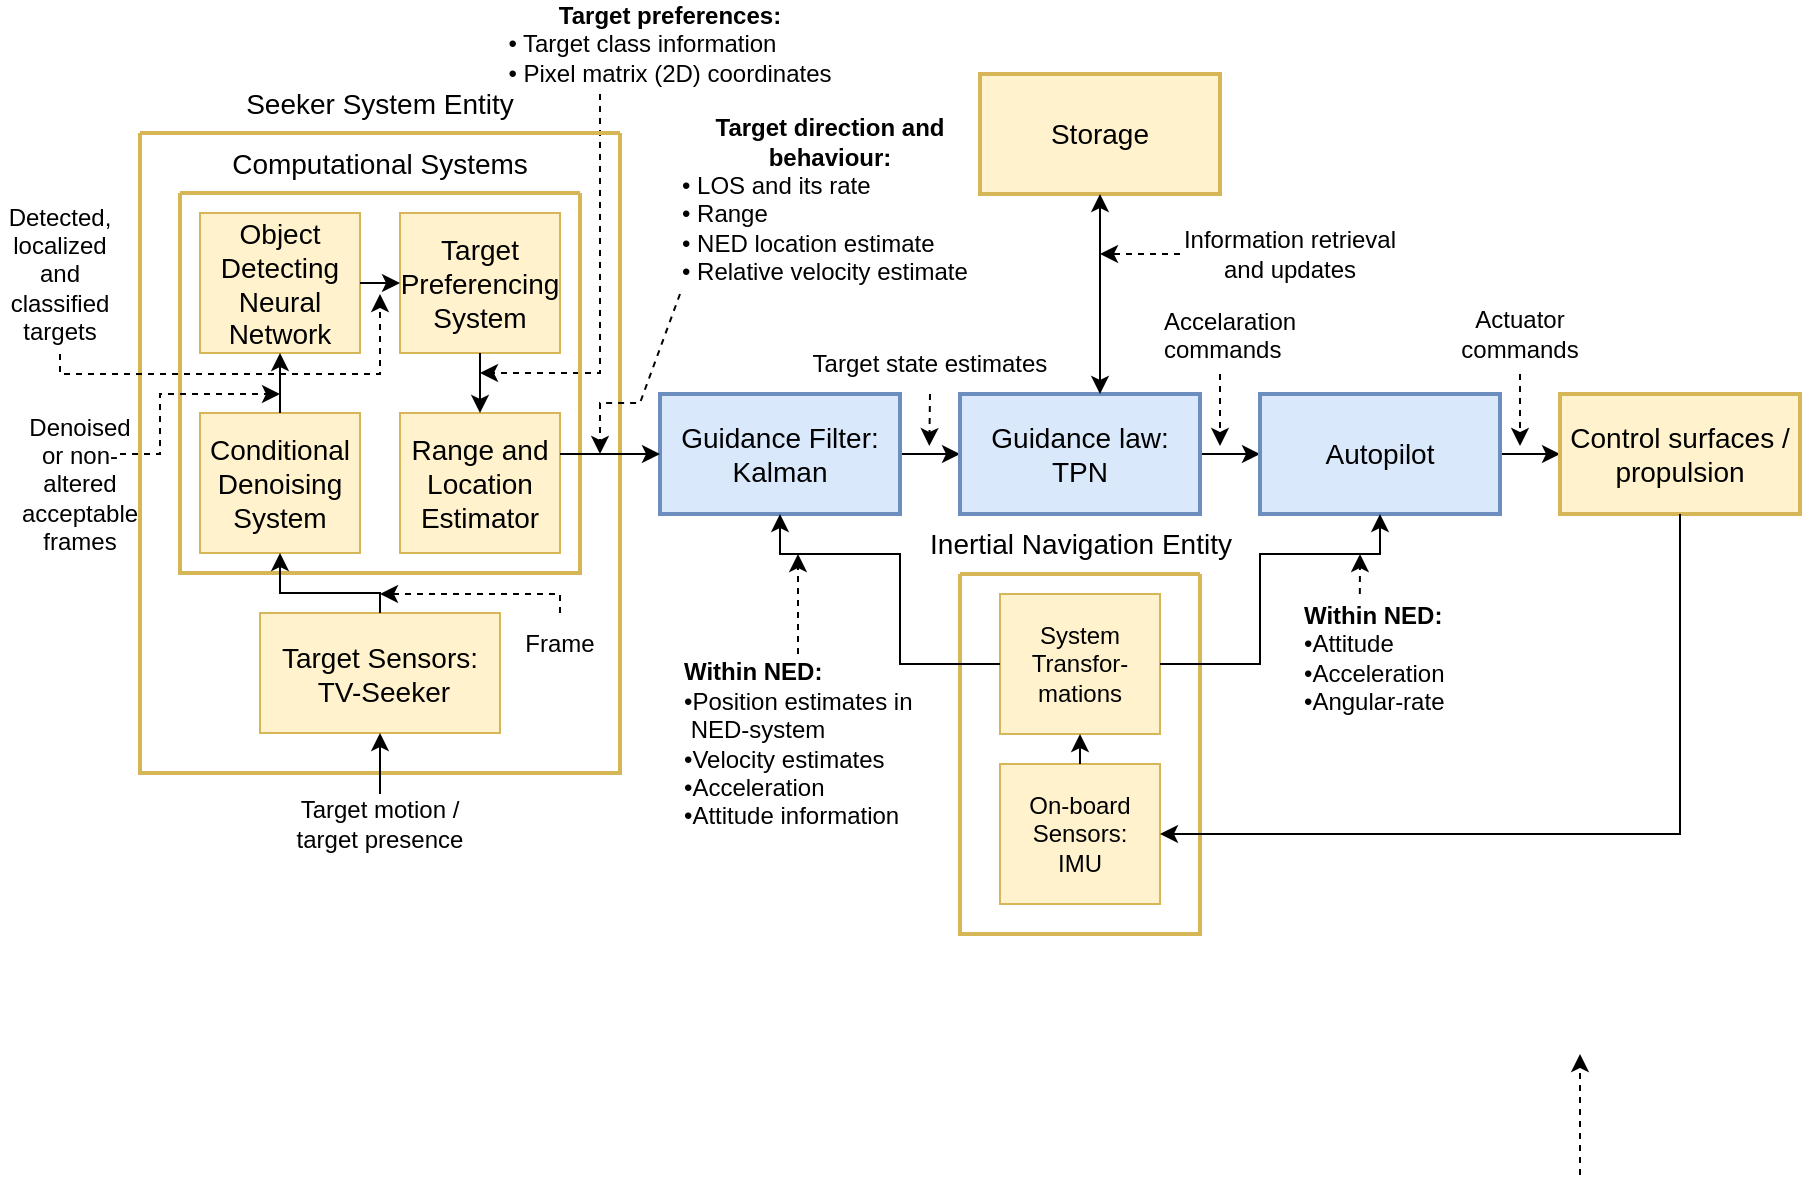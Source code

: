 <mxfile version="24.7.14">
  <diagram name="Page-1" id="WpA0GOzad-FoQttKE3py">
    <mxGraphModel dx="1767" dy="545" grid="1" gridSize="10" guides="1" tooltips="1" connect="1" arrows="1" fold="1" page="1" pageScale="1" pageWidth="850" pageHeight="1100" math="0" shadow="0">
      <root>
        <mxCell id="0" />
        <mxCell id="1" parent="0" />
        <mxCell id="54Sqg8tzMFon0Dzdc4sl-9" value="&lt;div style=&quot;&quot;&gt;&lt;font style=&quot;font-size: 12px;&quot;&gt;&lt;b&gt;Target preferences:&lt;/b&gt;&lt;/font&gt;&lt;/div&gt;&lt;div align=&quot;left&quot;&gt;&lt;font style=&quot;font-size: 12px;&quot;&gt;•&lt;/font&gt;&lt;font style=&quot;font-size: 12px;&quot;&gt; Target class information&lt;/font&gt;&lt;/div&gt;&lt;div align=&quot;left&quot;&gt;&lt;font style=&quot;font-size: 12px;&quot;&gt;• &lt;/font&gt;&lt;font style=&quot;font-size: 12px;&quot;&gt;Pixel matrix (2D) coordinates&lt;br&gt;&lt;/font&gt;&lt;/div&gt;" style="text;html=1;align=center;verticalAlign=middle;whiteSpace=wrap;rounded=0;" parent="1" vertex="1">
          <mxGeometry x="170" y="9.5" width="170" height="30" as="geometry" />
        </mxCell>
        <mxCell id="54Sqg8tzMFon0Dzdc4sl-10" value="&lt;font style=&quot;font-size: 12px;&quot;&gt;Target state estimates&lt;br&gt;&lt;/font&gt;" style="text;html=1;align=center;verticalAlign=middle;whiteSpace=wrap;rounded=0;" parent="1" vertex="1">
          <mxGeometry x="310" y="170" width="150" height="30" as="geometry" />
        </mxCell>
        <mxCell id="54Sqg8tzMFon0Dzdc4sl-14" value="&lt;font style=&quot;font-size: 12px;&quot;&gt;Actuator commands&lt;br&gt;&lt;/font&gt;" style="text;html=1;align=center;verticalAlign=middle;whiteSpace=wrap;rounded=0;" parent="1" vertex="1">
          <mxGeometry x="650" y="155" width="60" height="30" as="geometry" />
        </mxCell>
        <mxCell id="54Sqg8tzMFon0Dzdc4sl-29" value="" style="edgeStyle=orthogonalEdgeStyle;rounded=0;orthogonalLoop=1;jettySize=auto;html=1;" parent="1" source="54Sqg8tzMFon0Dzdc4sl-22" target="54Sqg8tzMFon0Dzdc4sl-23" edge="1">
          <mxGeometry relative="1" as="geometry" />
        </mxCell>
        <mxCell id="54Sqg8tzMFon0Dzdc4sl-22" value="&lt;div style=&quot;font-size: 14px;&quot;&gt;&lt;font style=&quot;font-size: 14px;&quot;&gt;Guidance Filter: &lt;font style=&quot;font-size: 14px;&quot;&gt;Kalman&lt;/font&gt;&lt;br&gt;&lt;/font&gt;&lt;/div&gt;" style="rounded=0;whiteSpace=wrap;html=1;fillColor=#dae8fc;strokeColor=#6c8ebf;strokeWidth=2;" parent="1" vertex="1">
          <mxGeometry x="250" y="200" width="120" height="60" as="geometry" />
        </mxCell>
        <mxCell id="54Sqg8tzMFon0Dzdc4sl-30" value="" style="edgeStyle=orthogonalEdgeStyle;rounded=0;orthogonalLoop=1;jettySize=auto;html=1;" parent="1" source="54Sqg8tzMFon0Dzdc4sl-23" target="54Sqg8tzMFon0Dzdc4sl-24" edge="1">
          <mxGeometry relative="1" as="geometry" />
        </mxCell>
        <mxCell id="54Sqg8tzMFon0Dzdc4sl-23" value="&lt;div&gt;&lt;font style=&quot;font-size: 14px;&quot;&gt;Guidance law:&lt;/font&gt;&lt;/div&gt;&lt;div&gt;&lt;font style=&quot;font-size: 14px;&quot;&gt;TPN&lt;/font&gt;&lt;/div&gt;" style="rounded=0;whiteSpace=wrap;html=1;fillColor=#dae8fc;strokeColor=#6c8ebf;strokeWidth=2;" parent="1" vertex="1">
          <mxGeometry x="400" y="200" width="120" height="60" as="geometry" />
        </mxCell>
        <mxCell id="54Sqg8tzMFon0Dzdc4sl-31" value="" style="edgeStyle=orthogonalEdgeStyle;rounded=0;orthogonalLoop=1;jettySize=auto;html=1;" parent="1" source="54Sqg8tzMFon0Dzdc4sl-24" target="54Sqg8tzMFon0Dzdc4sl-27" edge="1">
          <mxGeometry relative="1" as="geometry" />
        </mxCell>
        <mxCell id="54Sqg8tzMFon0Dzdc4sl-24" value="&lt;font style=&quot;font-size: 14px;&quot;&gt;Autopilot&lt;/font&gt;" style="rounded=0;whiteSpace=wrap;html=1;fillColor=#dae8fc;strokeColor=#6c8ebf;strokeWidth=2;" parent="1" vertex="1">
          <mxGeometry x="550" y="200" width="120" height="60" as="geometry" />
        </mxCell>
        <mxCell id="54Sqg8tzMFon0Dzdc4sl-27" value="&lt;font style=&quot;font-size: 14px;&quot;&gt;Control surfaces / propulsion&lt;br&gt;&lt;/font&gt;" style="rounded=0;whiteSpace=wrap;html=1;fillColor=#fff2cc;strokeColor=#d6b656;strokeWidth=2;" parent="1" vertex="1">
          <mxGeometry x="700" y="200" width="120" height="60" as="geometry" />
        </mxCell>
        <mxCell id="54Sqg8tzMFon0Dzdc4sl-40" value="" style="html=1;labelBackgroundColor=#ffffff;startArrow=none;startFill=0;startSize=6;endArrow=classic;endFill=1;endSize=6;jettySize=auto;orthogonalLoop=1;strokeWidth=1;dashed=1;fontSize=14;rounded=0;exitX=0.5;exitY=1;exitDx=0;exitDy=0;" parent="1" source="54Sqg8tzMFon0Dzdc4sl-10" edge="1">
          <mxGeometry width="60" height="60" relative="1" as="geometry">
            <mxPoint x="385" y="140" as="sourcePoint" />
            <mxPoint x="384.66" y="226" as="targetPoint" />
          </mxGeometry>
        </mxCell>
        <mxCell id="54Sqg8tzMFon0Dzdc4sl-41" value="" style="html=1;labelBackgroundColor=#ffffff;startArrow=none;startFill=0;startSize=6;endArrow=classic;endFill=1;endSize=6;jettySize=auto;orthogonalLoop=1;strokeWidth=1;dashed=1;fontSize=14;rounded=0;" parent="1" edge="1">
          <mxGeometry width="60" height="60" relative="1" as="geometry">
            <mxPoint x="530" y="190" as="sourcePoint" />
            <mxPoint x="530" y="226" as="targetPoint" />
          </mxGeometry>
        </mxCell>
        <mxCell id="54Sqg8tzMFon0Dzdc4sl-43" value="" style="html=1;labelBackgroundColor=#ffffff;startArrow=none;startFill=0;startSize=6;endArrow=classic;endFill=1;endSize=6;jettySize=auto;orthogonalLoop=1;strokeWidth=1;dashed=1;fontSize=14;rounded=0;" parent="1" edge="1">
          <mxGeometry width="60" height="60" relative="1" as="geometry">
            <mxPoint x="680" y="190" as="sourcePoint" />
            <mxPoint x="680" y="226" as="targetPoint" />
          </mxGeometry>
        </mxCell>
        <mxCell id="54Sqg8tzMFon0Dzdc4sl-44" value="&lt;div style=&quot;&quot;&gt;&lt;font style=&quot;font-size: 12px;&quot;&gt;Accelaration&lt;/font&gt;&lt;/div&gt;&lt;div style=&quot;&quot;&gt;&lt;font style=&quot;font-size: 12px;&quot;&gt;commands&lt;/font&gt;&lt;/div&gt;" style="text;whiteSpace=wrap;html=1;" parent="1" vertex="1">
          <mxGeometry x="500" y="150" width="160" height="40" as="geometry" />
        </mxCell>
        <mxCell id="54Sqg8tzMFon0Dzdc4sl-56" value="" style="html=1;labelBackgroundColor=#ffffff;startArrow=none;startFill=0;startSize=6;endArrow=classic;endFill=1;endSize=6;jettySize=auto;orthogonalLoop=1;strokeWidth=1;dashed=1;fontSize=14;rounded=0;" parent="1" edge="1">
          <mxGeometry width="60" height="60" relative="1" as="geometry">
            <mxPoint x="220" y="50" as="sourcePoint" />
            <mxPoint x="160" y="189.5" as="targetPoint" />
            <Array as="points">
              <mxPoint x="220" y="189.5" />
            </Array>
          </mxGeometry>
        </mxCell>
        <mxCell id="PKmfZwK_7ZfOv0ya9gpD-3" value="&lt;font style=&quot;font-size: 14px;&quot;&gt;Storage&lt;br&gt;&lt;/font&gt;" style="rounded=0;whiteSpace=wrap;html=1;fillColor=#fff2cc;strokeColor=#d6b656;strokeWidth=2;" parent="1" vertex="1">
          <mxGeometry x="410" y="40" width="120" height="60" as="geometry" />
        </mxCell>
        <mxCell id="PKmfZwK_7ZfOv0ya9gpD-4" value="" style="endArrow=classic;startArrow=classic;html=1;rounded=0;" parent="1" edge="1">
          <mxGeometry width="50" height="50" relative="1" as="geometry">
            <mxPoint x="470" y="200" as="sourcePoint" />
            <mxPoint x="470" y="100" as="targetPoint" />
          </mxGeometry>
        </mxCell>
        <mxCell id="PKmfZwK_7ZfOv0ya9gpD-7" value="&lt;font style=&quot;font-size: 12px;&quot;&gt;Information retrieval and updates&lt;/font&gt;" style="text;html=1;align=center;verticalAlign=middle;whiteSpace=wrap;rounded=0;" parent="1" vertex="1">
          <mxGeometry x="510" y="110" width="110" height="40" as="geometry" />
        </mxCell>
        <mxCell id="ExMykXHlMgDT4OGUS_yV-2" value="&lt;font style=&quot;font-size: 14px;&quot;&gt;Seeker System Entity&lt;/font&gt;" style="text;html=1;align=center;verticalAlign=middle;whiteSpace=wrap;rounded=0;" parent="1" vertex="1">
          <mxGeometry x="30" y="39.5" width="160" height="30" as="geometry" />
        </mxCell>
        <mxCell id="ExMykXHlMgDT4OGUS_yV-17" value="" style="swimlane;startSize=0;strokeColor=#D6B656;fillColor=#FFF2CC;strokeWidth=2;" parent="1" vertex="1">
          <mxGeometry x="-10" y="69.5" width="240" height="320" as="geometry" />
        </mxCell>
        <mxCell id="54Sqg8tzMFon0Dzdc4sl-21" value="&lt;div&gt;&lt;font style=&quot;font-size: 14px;&quot;&gt;Target Sensors:&lt;/font&gt;&lt;/div&gt;&lt;div&gt;&lt;font style=&quot;font-size: 14px;&quot;&gt;&amp;nbsp;TV-Seeker&lt;br&gt;&lt;/font&gt;&lt;/div&gt;" style="rounded=0;whiteSpace=wrap;html=1;fillColor=#fff2cc;strokeColor=#d6b656;" parent="ExMykXHlMgDT4OGUS_yV-17" vertex="1">
          <mxGeometry x="60" y="240" width="120" height="60" as="geometry" />
        </mxCell>
        <mxCell id="PKmfZwK_7ZfOv0ya9gpD-1" value="" style="swimlane;startSize=0;strokeColor=#D6B656;fillColor=#FFF2CC;strokeWidth=2;" parent="ExMykXHlMgDT4OGUS_yV-17" vertex="1">
          <mxGeometry x="20" y="30" width="200" height="190" as="geometry" />
        </mxCell>
        <mxCell id="7CnAxa_aO4q5RgfNxw4t-10" value="&lt;font style=&quot;font-size: 14px;&quot;&gt;Conditional Denoising System&lt;/font&gt;" style="rounded=0;whiteSpace=wrap;html=1;fillColor=#fff2cc;strokeColor=#d6b656;" parent="PKmfZwK_7ZfOv0ya9gpD-1" vertex="1">
          <mxGeometry x="10" y="110" width="80" height="70" as="geometry" />
        </mxCell>
        <mxCell id="7CnAxa_aO4q5RgfNxw4t-11" value="&lt;font style=&quot;font-size: 14px;&quot;&gt;Target Preferencing System&lt;/font&gt;" style="rounded=0;whiteSpace=wrap;html=1;fillColor=#fff2cc;strokeColor=#d6b656;" parent="PKmfZwK_7ZfOv0ya9gpD-1" vertex="1">
          <mxGeometry x="110" y="10" width="80" height="70" as="geometry" />
        </mxCell>
        <mxCell id="7CnAxa_aO4q5RgfNxw4t-12" value="&lt;div style=&quot;font-size: 14px;&quot;&gt;&lt;font style=&quot;font-size: 14px;&quot;&gt;Range and Location&lt;/font&gt;&lt;/div&gt;&lt;div style=&quot;font-size: 14px;&quot;&gt;&lt;font style=&quot;font-size: 14px;&quot;&gt;&lt;font style=&quot;font-size: 14px;&quot;&gt;Estimator&lt;/font&gt;&lt;br&gt;&lt;/font&gt;&lt;/div&gt;" style="rounded=0;whiteSpace=wrap;html=1;fillColor=#fff2cc;strokeColor=#d6b656;" parent="PKmfZwK_7ZfOv0ya9gpD-1" vertex="1">
          <mxGeometry x="110" y="110" width="80" height="70" as="geometry" />
        </mxCell>
        <mxCell id="7CnAxa_aO4q5RgfNxw4t-9" value="&lt;font style=&quot;font-size: 14px;&quot;&gt;Object Detecting Neural Network&lt;/font&gt;" style="rounded=0;whiteSpace=wrap;html=1;fillColor=#fff2cc;strokeColor=#d6b656;" parent="PKmfZwK_7ZfOv0ya9gpD-1" vertex="1">
          <mxGeometry x="10" y="10" width="80" height="70" as="geometry" />
        </mxCell>
        <mxCell id="7CnAxa_aO4q5RgfNxw4t-15" value="" style="endArrow=classic;html=1;rounded=0;entryX=0.5;entryY=1;entryDx=0;entryDy=0;exitX=0.5;exitY=0;exitDx=0;exitDy=0;" parent="PKmfZwK_7ZfOv0ya9gpD-1" source="7CnAxa_aO4q5RgfNxw4t-10" target="7CnAxa_aO4q5RgfNxw4t-9" edge="1">
          <mxGeometry width="50" height="50" relative="1" as="geometry">
            <mxPoint x="-90" y="200" as="sourcePoint" />
            <mxPoint x="-40" y="150" as="targetPoint" />
          </mxGeometry>
        </mxCell>
        <mxCell id="7CnAxa_aO4q5RgfNxw4t-16" value="" style="endArrow=classic;html=1;rounded=0;entryX=0;entryY=0.5;entryDx=0;entryDy=0;exitX=1;exitY=0.5;exitDx=0;exitDy=0;" parent="PKmfZwK_7ZfOv0ya9gpD-1" source="7CnAxa_aO4q5RgfNxw4t-9" target="7CnAxa_aO4q5RgfNxw4t-11" edge="1">
          <mxGeometry width="50" height="50" relative="1" as="geometry">
            <mxPoint x="-130" y="115" as="sourcePoint" />
            <mxPoint x="-80" y="65" as="targetPoint" />
          </mxGeometry>
        </mxCell>
        <mxCell id="7CnAxa_aO4q5RgfNxw4t-17" value="" style="endArrow=classic;html=1;rounded=0;exitX=0.5;exitY=1;exitDx=0;exitDy=0;entryX=0.5;entryY=0;entryDx=0;entryDy=0;" parent="PKmfZwK_7ZfOv0ya9gpD-1" source="7CnAxa_aO4q5RgfNxw4t-11" target="7CnAxa_aO4q5RgfNxw4t-12" edge="1">
          <mxGeometry width="50" height="50" relative="1" as="geometry">
            <mxPoint x="310" y="230" as="sourcePoint" />
            <mxPoint x="360" y="180" as="targetPoint" />
          </mxGeometry>
        </mxCell>
        <mxCell id="ExMykXHlMgDT4OGUS_yV-5" value="&lt;font style=&quot;font-size: 14px;&quot;&gt;Computational Systems&lt;/font&gt;" style="text;html=1;align=center;verticalAlign=middle;whiteSpace=wrap;rounded=0;" parent="ExMykXHlMgDT4OGUS_yV-17" vertex="1">
          <mxGeometry x="40" width="160" height="30" as="geometry" />
        </mxCell>
        <mxCell id="7CnAxa_aO4q5RgfNxw4t-14" value="" style="endArrow=classic;html=1;rounded=0;entryX=0.5;entryY=1;entryDx=0;entryDy=0;exitX=0.5;exitY=0;exitDx=0;exitDy=0;" parent="ExMykXHlMgDT4OGUS_yV-17" source="54Sqg8tzMFon0Dzdc4sl-21" target="7CnAxa_aO4q5RgfNxw4t-10" edge="1">
          <mxGeometry width="50" height="50" relative="1" as="geometry">
            <mxPoint x="-10" y="280" as="sourcePoint" />
            <mxPoint x="40" y="230" as="targetPoint" />
            <Array as="points">
              <mxPoint x="120" y="230" />
              <mxPoint x="70" y="230" />
            </Array>
          </mxGeometry>
        </mxCell>
        <mxCell id="ZzlZUPSb_2AQOhLsjF2_-18" value="" style="html=1;labelBackgroundColor=#ffffff;startArrow=none;startFill=0;startSize=6;endArrow=classic;endFill=1;endSize=6;jettySize=auto;orthogonalLoop=1;strokeWidth=1;dashed=1;fontSize=14;rounded=0;exitX=0.5;exitY=0;exitDx=0;exitDy=0;" parent="ExMykXHlMgDT4OGUS_yV-17" source="ZzlZUPSb_2AQOhLsjF2_-17" edge="1">
          <mxGeometry width="60" height="60" relative="1" as="geometry">
            <mxPoint x="200" y="240.5" as="sourcePoint" />
            <mxPoint x="120" y="230.5" as="targetPoint" />
            <Array as="points">
              <mxPoint x="210" y="230.5" />
            </Array>
          </mxGeometry>
        </mxCell>
        <mxCell id="ZzlZUPSb_2AQOhLsjF2_-17" value="&lt;font style=&quot;font-size: 12px;&quot;&gt;Frame&lt;/font&gt;" style="text;html=1;align=center;verticalAlign=middle;whiteSpace=wrap;rounded=0;" parent="ExMykXHlMgDT4OGUS_yV-17" vertex="1">
          <mxGeometry x="180" y="240" width="60" height="30" as="geometry" />
        </mxCell>
        <mxCell id="ZzlZUPSb_2AQOhLsjF2_-20" value="" style="html=1;labelBackgroundColor=#ffffff;startArrow=none;startFill=0;startSize=6;endArrow=classic;endFill=1;endSize=6;jettySize=auto;orthogonalLoop=1;strokeWidth=1;dashed=1;fontSize=14;rounded=0;" parent="ExMykXHlMgDT4OGUS_yV-17" edge="1">
          <mxGeometry width="60" height="60" relative="1" as="geometry">
            <mxPoint x="-10" y="160.5" as="sourcePoint" />
            <mxPoint x="70" y="130.5" as="targetPoint" />
            <Array as="points">
              <mxPoint x="10" y="160.5" />
              <mxPoint x="10" y="130.5" />
            </Array>
          </mxGeometry>
        </mxCell>
        <mxCell id="ExMykXHlMgDT4OGUS_yV-19" value="&lt;font style=&quot;font-size: 12px;&quot;&gt;Target motion / target presence&lt;font style=&quot;font-size: 12px;&quot;&gt;&lt;br&gt;&lt;/font&gt;&lt;/font&gt;" style="text;html=1;align=center;verticalAlign=middle;whiteSpace=wrap;rounded=0;" parent="1" vertex="1">
          <mxGeometry x="65" y="410" width="90" height="10" as="geometry" />
        </mxCell>
        <mxCell id="ExMykXHlMgDT4OGUS_yV-20" value="" style="endArrow=classic;html=1;rounded=0;entryX=0.5;entryY=1;entryDx=0;entryDy=0;" parent="1" target="54Sqg8tzMFon0Dzdc4sl-21" edge="1">
          <mxGeometry width="50" height="50" relative="1" as="geometry">
            <mxPoint x="110" y="400" as="sourcePoint" />
            <mxPoint x="-80" y="344.5" as="targetPoint" />
          </mxGeometry>
        </mxCell>
        <mxCell id="7CnAxa_aO4q5RgfNxw4t-23" style="edgeStyle=orthogonalEdgeStyle;rounded=0;orthogonalLoop=1;jettySize=auto;html=1;exitX=0.5;exitY=1;exitDx=0;exitDy=0;" parent="1" source="ExMykXHlMgDT4OGUS_yV-19" target="ExMykXHlMgDT4OGUS_yV-19" edge="1">
          <mxGeometry relative="1" as="geometry" />
        </mxCell>
        <mxCell id="ZzlZUPSb_2AQOhLsjF2_-3" style="edgeStyle=orthogonalEdgeStyle;rounded=0;orthogonalLoop=1;jettySize=auto;html=1;exitX=0.5;exitY=1;exitDx=0;exitDy=0;" parent="1" source="ExMykXHlMgDT4OGUS_yV-19" target="ExMykXHlMgDT4OGUS_yV-19" edge="1">
          <mxGeometry relative="1" as="geometry" />
        </mxCell>
        <mxCell id="ZzlZUPSb_2AQOhLsjF2_-8" value="" style="endArrow=classic;html=1;rounded=0;entryX=0;entryY=0.5;entryDx=0;entryDy=0;" parent="1" target="54Sqg8tzMFon0Dzdc4sl-22" edge="1">
          <mxGeometry width="50" height="50" relative="1" as="geometry">
            <mxPoint x="200" y="230" as="sourcePoint" />
            <mxPoint x="270" y="280" as="targetPoint" />
          </mxGeometry>
        </mxCell>
        <mxCell id="ZzlZUPSb_2AQOhLsjF2_-6" value="" style="html=1;labelBackgroundColor=#ffffff;startArrow=none;startFill=0;startSize=6;endArrow=classic;endFill=1;endSize=6;jettySize=auto;orthogonalLoop=1;strokeWidth=1;dashed=1;fontSize=14;rounded=0;" parent="1" edge="1">
          <mxGeometry width="60" height="60" relative="1" as="geometry">
            <mxPoint x="260" y="150" as="sourcePoint" />
            <mxPoint x="220" y="230" as="targetPoint" />
            <Array as="points">
              <mxPoint x="240" y="204.5" />
              <mxPoint x="220" y="204.5" />
            </Array>
          </mxGeometry>
        </mxCell>
        <mxCell id="ZzlZUPSb_2AQOhLsjF2_-11" value="&lt;div style=&quot;&quot;&gt;&lt;b&gt;&lt;font style=&quot;font-size: 12px;&quot;&gt;Target direction and behaviour:&lt;/font&gt;&lt;/b&gt;&lt;/div&gt;&lt;div align=&quot;left&quot;&gt;&lt;font style=&quot;font-size: 12px;&quot;&gt;• LOS and its rate&lt;/font&gt;&lt;br&gt;&lt;font style=&quot;font-size: 12px;&quot;&gt;• Range&lt;/font&gt;&lt;br&gt;&lt;font style=&quot;font-size: 12px;&quot;&gt;• NED location estimate&lt;/font&gt;&lt;br&gt;&lt;/div&gt;&lt;div align=&quot;left&quot;&gt;&lt;font style=&quot;font-size: 12px;&quot;&gt;• Relative velocity estimate&lt;/font&gt;&lt;/div&gt;&lt;div style=&quot;&quot;&gt;&lt;font style=&quot;font-size: 12px;&quot;&gt;&lt;br&gt;&lt;/font&gt;&lt;/div&gt;" style="text;html=1;align=center;verticalAlign=middle;whiteSpace=wrap;rounded=0;" parent="1" vertex="1">
          <mxGeometry x="260" y="95" width="150" height="30" as="geometry" />
        </mxCell>
        <mxCell id="ZzlZUPSb_2AQOhLsjF2_-15" value="" style="html=1;labelBackgroundColor=#ffffff;startArrow=none;startFill=0;startSize=6;endArrow=classic;endFill=1;endSize=6;jettySize=auto;orthogonalLoop=1;strokeWidth=1;dashed=1;fontSize=14;rounded=0;exitX=0;exitY=0.5;exitDx=0;exitDy=0;" parent="1" source="PKmfZwK_7ZfOv0ya9gpD-7" edge="1">
          <mxGeometry width="60" height="60" relative="1" as="geometry">
            <mxPoint x="450" y="160" as="sourcePoint" />
            <mxPoint x="470" y="130" as="targetPoint" />
          </mxGeometry>
        </mxCell>
        <mxCell id="ZzlZUPSb_2AQOhLsjF2_-21" value="&lt;div&gt;Denoised&lt;/div&gt;&lt;div&gt;or non-altered acceptable frames &lt;br&gt;&lt;/div&gt;" style="text;html=1;align=center;verticalAlign=middle;whiteSpace=wrap;rounded=0;" parent="1" vertex="1">
          <mxGeometry x="-70" y="230" width="60" height="30" as="geometry" />
        </mxCell>
        <mxCell id="ZzlZUPSb_2AQOhLsjF2_-23" value="" style="html=1;labelBackgroundColor=#ffffff;startArrow=none;startFill=0;startSize=6;endArrow=classic;endFill=1;endSize=6;jettySize=auto;orthogonalLoop=1;strokeWidth=1;dashed=1;fontSize=14;rounded=0;" parent="1" edge="1">
          <mxGeometry width="60" height="60" relative="1" as="geometry">
            <mxPoint x="-50" y="180" as="sourcePoint" />
            <mxPoint x="110" y="150" as="targetPoint" />
            <Array as="points">
              <mxPoint x="-50" y="190" />
              <mxPoint x="110" y="190" />
            </Array>
          </mxGeometry>
        </mxCell>
        <mxCell id="ZzlZUPSb_2AQOhLsjF2_-24" value="Detected, localized and classified targets" style="text;html=1;align=center;verticalAlign=middle;whiteSpace=wrap;rounded=0;" parent="1" vertex="1">
          <mxGeometry x="-80" y="125" width="60" height="30" as="geometry" />
        </mxCell>
        <mxCell id="ZzlZUPSb_2AQOhLsjF2_-25" value="&lt;div&gt;&lt;b&gt;&lt;br&gt;&lt;/b&gt;&lt;/div&gt;&lt;div&gt;&lt;b&gt;Within NED:&lt;/b&gt;&lt;br&gt;&lt;/div&gt;&lt;div align=&quot;left&quot;&gt;&lt;font style=&quot;font-size: 12px;&quot;&gt;•Position estimates in&lt;/font&gt;&lt;/div&gt;&lt;div align=&quot;left&quot;&gt;&lt;font style=&quot;font-size: 12px;&quot;&gt;&amp;nbsp;NED-syst&lt;/font&gt;&lt;font style=&quot;font-size: 12px;&quot;&gt;em&lt;br&gt;&lt;/font&gt;&lt;font style=&quot;font-size: 12px;&quot;&gt;•&lt;/font&gt;&lt;font style=&quot;font-size: 12px;&quot;&gt;Velocity estimates&lt;br&gt;&lt;/font&gt;&lt;font style=&quot;font-size: 12px;&quot;&gt;•&lt;/font&gt;&lt;font style=&quot;font-size: 12px;&quot;&gt;Acceleration&lt;br&gt;&lt;/font&gt;&lt;font style=&quot;font-size: 12px;&quot;&gt;•&lt;/font&gt;&lt;font style=&quot;font-size: 12px;&quot;&gt;Attitude information&lt;br&gt;&lt;br&gt;&lt;/font&gt;&lt;/div&gt;" style="text;html=1;align=left;verticalAlign=middle;whiteSpace=wrap;rounded=0;" parent="1" vertex="1">
          <mxGeometry x="260" y="340" width="220" height="70" as="geometry" />
        </mxCell>
        <mxCell id="ZzlZUPSb_2AQOhLsjF2_-26" value="" style="html=1;labelBackgroundColor=#ffffff;startArrow=none;startFill=0;startSize=6;endArrow=classic;endFill=1;endSize=6;jettySize=auto;orthogonalLoop=1;strokeWidth=1;dashed=1;fontSize=14;rounded=0;" parent="1" edge="1">
          <mxGeometry width="60" height="60" relative="1" as="geometry">
            <mxPoint x="319" y="330" as="sourcePoint" />
            <mxPoint x="319.0" y="280" as="targetPoint" />
          </mxGeometry>
        </mxCell>
        <mxCell id="ZzlZUPSb_2AQOhLsjF2_-27" value="" style="html=1;labelBackgroundColor=#ffffff;startArrow=none;startFill=0;startSize=6;endArrow=classic;endFill=1;endSize=6;jettySize=auto;orthogonalLoop=1;strokeWidth=1;dashed=1;fontSize=14;rounded=0;" parent="1" edge="1">
          <mxGeometry width="60" height="60" relative="1" as="geometry">
            <mxPoint x="710" y="590.5" as="sourcePoint" />
            <mxPoint x="710" y="530" as="targetPoint" />
          </mxGeometry>
        </mxCell>
        <mxCell id="ZzlZUPSb_2AQOhLsjF2_-29" value="&lt;div&gt;&lt;b&gt;&lt;br&gt;&lt;/b&gt;&lt;/div&gt;&lt;div&gt;&lt;div&gt;&lt;b&gt;&lt;br&gt;&lt;/b&gt;&lt;/div&gt;&lt;b&gt;Within NED:&lt;/b&gt;&lt;/div&gt;&lt;div align=&quot;left&quot;&gt;&lt;font style=&quot;font-size: 12px;&quot;&gt;•Attitude&lt;br&gt;&lt;/font&gt;&lt;font style=&quot;font-size: 12px;&quot;&gt;•&lt;/font&gt;&lt;font style=&quot;font-size: 12px;&quot;&gt;Acceleration&lt;br&gt;&lt;/font&gt;&lt;font style=&quot;font-size: 12px;&quot;&gt;•&lt;/font&gt;&lt;font style=&quot;font-size: 12px;&quot;&gt;Angular-rate&lt;/font&gt;&lt;font style=&quot;font-size: 12px;&quot;&gt;&lt;br&gt;&lt;br&gt;&lt;/font&gt;&lt;/div&gt;" style="text;html=1;align=left;verticalAlign=middle;whiteSpace=wrap;rounded=0;" parent="1" vertex="1">
          <mxGeometry x="570" y="290" width="220" height="70" as="geometry" />
        </mxCell>
        <mxCell id="VzLbslZ_Df4phYEvtst5-17" value="" style="swimlane;startSize=0;strokeColor=#D6B656;strokeWidth=2;" vertex="1" parent="1">
          <mxGeometry x="400" y="290" width="120" height="180" as="geometry" />
        </mxCell>
        <mxCell id="VzLbslZ_Df4phYEvtst5-19" value="&lt;div&gt;On-board Sensors:&lt;/div&gt;&lt;div&gt;IMU&lt;/div&gt;" style="rounded=0;whiteSpace=wrap;html=1;fillColor=#fff2cc;strokeColor=#d6b656;" vertex="1" parent="VzLbslZ_Df4phYEvtst5-17">
          <mxGeometry x="20" y="95" width="80" height="70" as="geometry" />
        </mxCell>
        <mxCell id="VzLbslZ_Df4phYEvtst5-21" value="&lt;div&gt;System Transfor-&lt;/div&gt;&lt;div&gt;mations&lt;/div&gt;" style="rounded=0;whiteSpace=wrap;html=1;fillColor=#fff2cc;strokeColor=#d6b656;" vertex="1" parent="VzLbslZ_Df4phYEvtst5-17">
          <mxGeometry x="20" y="10" width="80" height="70" as="geometry" />
        </mxCell>
        <mxCell id="VzLbslZ_Df4phYEvtst5-24" value="" style="endArrow=classic;html=1;rounded=0;entryX=0.5;entryY=1;entryDx=0;entryDy=0;exitX=0.5;exitY=0;exitDx=0;exitDy=0;" edge="1" parent="VzLbslZ_Df4phYEvtst5-17" source="VzLbslZ_Df4phYEvtst5-19" target="VzLbslZ_Df4phYEvtst5-21">
          <mxGeometry width="50" height="50" relative="1" as="geometry">
            <mxPoint x="70" y="190" as="sourcePoint" />
            <mxPoint x="120" y="140" as="targetPoint" />
          </mxGeometry>
        </mxCell>
        <mxCell id="VzLbslZ_Df4phYEvtst5-18" value="&lt;font style=&quot;font-size: 14px;&quot;&gt;Inertial Navigation Entity&lt;/font&gt;" style="text;html=1;align=center;verticalAlign=middle;whiteSpace=wrap;rounded=0;" vertex="1" parent="1">
          <mxGeometry x="377.5" y="260" width="165" height="30" as="geometry" />
        </mxCell>
        <mxCell id="VzLbslZ_Df4phYEvtst5-25" value="" style="endArrow=classic;html=1;rounded=0;entryX=0.5;entryY=1;entryDx=0;entryDy=0;exitX=1;exitY=0.5;exitDx=0;exitDy=0;" edge="1" parent="1" source="VzLbslZ_Df4phYEvtst5-21" target="54Sqg8tzMFon0Dzdc4sl-24">
          <mxGeometry width="50" height="50" relative="1" as="geometry">
            <mxPoint x="555" y="350" as="sourcePoint" />
            <mxPoint x="605" y="300" as="targetPoint" />
            <Array as="points">
              <mxPoint x="550" y="335" />
              <mxPoint x="550" y="280" />
              <mxPoint x="610" y="280" />
            </Array>
          </mxGeometry>
        </mxCell>
        <mxCell id="VzLbslZ_Df4phYEvtst5-27" value="" style="endArrow=classic;html=1;rounded=0;entryX=0.5;entryY=1;entryDx=0;entryDy=0;exitX=1;exitY=0.5;exitDx=0;exitDy=0;" edge="1" parent="1">
          <mxGeometry width="50" height="50" relative="1" as="geometry">
            <mxPoint x="420" y="335" as="sourcePoint" />
            <mxPoint x="310" y="260" as="targetPoint" />
            <Array as="points">
              <mxPoint x="370" y="335" />
              <mxPoint x="370" y="280" />
              <mxPoint x="310" y="280" />
            </Array>
          </mxGeometry>
        </mxCell>
        <mxCell id="VzLbslZ_Df4phYEvtst5-28" value="" style="endArrow=classic;html=1;rounded=0;exitX=0.5;exitY=1;exitDx=0;exitDy=0;entryX=1;entryY=0.5;entryDx=0;entryDy=0;" edge="1" parent="1" source="54Sqg8tzMFon0Dzdc4sl-27" target="VzLbslZ_Df4phYEvtst5-19">
          <mxGeometry width="50" height="50" relative="1" as="geometry">
            <mxPoint x="570" y="470" as="sourcePoint" />
            <mxPoint x="620" y="420" as="targetPoint" />
            <Array as="points">
              <mxPoint x="760" y="420" />
            </Array>
          </mxGeometry>
        </mxCell>
        <mxCell id="VzLbslZ_Df4phYEvtst5-29" value="" style="html=1;labelBackgroundColor=#ffffff;startArrow=none;startFill=0;startSize=6;endArrow=classic;endFill=1;endSize=6;jettySize=auto;orthogonalLoop=1;strokeWidth=1;dashed=1;fontSize=14;rounded=0;exitX=0.136;exitY=0.143;exitDx=0;exitDy=0;exitPerimeter=0;" edge="1" parent="1" source="ZzlZUPSb_2AQOhLsjF2_-29">
          <mxGeometry width="60" height="60" relative="1" as="geometry">
            <mxPoint x="660" y="330" as="sourcePoint" />
            <mxPoint x="600" y="280" as="targetPoint" />
          </mxGeometry>
        </mxCell>
      </root>
    </mxGraphModel>
  </diagram>
</mxfile>
